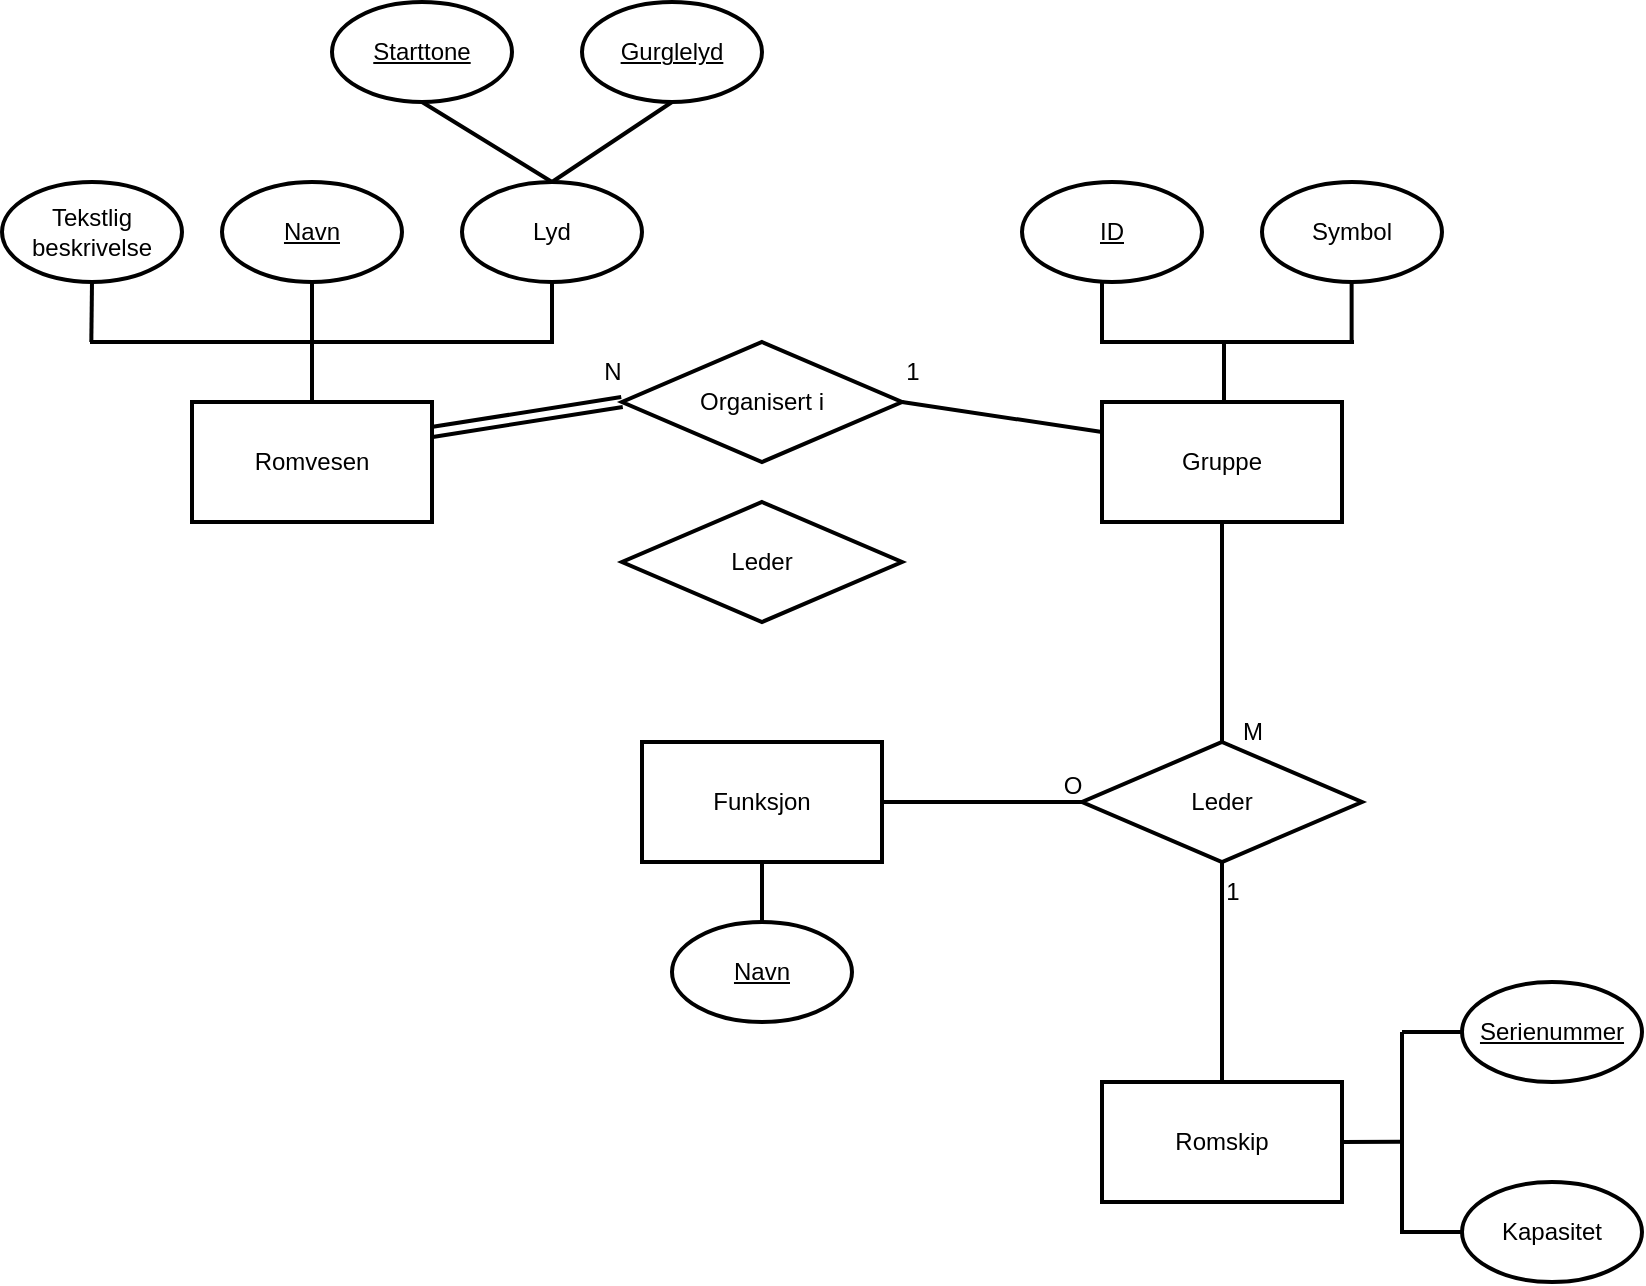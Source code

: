<mxfile version="28.2.5">
  <diagram name="Page-1" id="pCYgH-z7AoQW0i-3GYdn">
    <mxGraphModel dx="1158" dy="782" grid="1" gridSize="10" guides="1" tooltips="1" connect="1" arrows="1" fold="1" page="1" pageScale="1" pageWidth="1169" pageHeight="827" background="light-dark(#FFFFFF,#FFFFFF)" math="0" shadow="0">
      <root>
        <mxCell id="0" />
        <mxCell id="1" parent="0" />
        <mxCell id="zbERB-9Pa8jt719Uoa9Z-1" value="&lt;span style=&quot;color: light-dark(rgb(0, 0, 0), rgb(0, 0, 0));&quot;&gt;Romvesen&lt;/span&gt;" style="rounded=0;whiteSpace=wrap;html=1;fillColor=none;strokeColor=light-dark(#000000,#000000);strokeWidth=2;fillStyle=auto;gradientColor=none;gradientDirection=north;" parent="1" vertex="1">
          <mxGeometry x="105" y="270" width="120" height="60" as="geometry" />
        </mxCell>
        <mxCell id="zbERB-9Pa8jt719Uoa9Z-2" value="&lt;span style=&quot;color: light-dark(rgb(0, 0, 0), rgb(0, 0, 0));&quot;&gt;Gruppe&lt;/span&gt;" style="rounded=0;whiteSpace=wrap;html=1;fillColor=none;strokeColor=light-dark(#000000,#000000);strokeWidth=2;fillStyle=auto;gradientColor=none;gradientDirection=north;" parent="1" vertex="1">
          <mxGeometry x="560" y="270" width="120" height="60" as="geometry" />
        </mxCell>
        <mxCell id="zbERB-9Pa8jt719Uoa9Z-3" value="&lt;span style=&quot;caret-color: rgb(0, 0, 0); color: light-dark(rgb(0, 0, 0), rgb(0, 0, 0));&quot;&gt;Lyd&lt;/span&gt;" style="ellipse;whiteSpace=wrap;html=1;rounded=0;fillStyle=auto;strokeColor=light-dark(#000000,#000000);strokeWidth=2;align=center;verticalAlign=middle;fontFamily=Helvetica;fontSize=12;fontColor=default;fillColor=none;gradientColor=none;gradientDirection=north;" parent="1" vertex="1">
          <mxGeometry x="240" y="160" width="90" height="50" as="geometry" />
        </mxCell>
        <mxCell id="zbERB-9Pa8jt719Uoa9Z-4" value="&lt;font&gt;&lt;span style=&quot;caret-color: rgb(237, 237, 237); color: light-dark(rgb(0, 0, 0), rgb(0, 0, 0));&quot;&gt;&lt;u&gt;Navn&lt;/u&gt;&lt;/span&gt;&lt;/font&gt;" style="ellipse;whiteSpace=wrap;html=1;rounded=0;fillStyle=auto;strokeColor=light-dark(#000000,#000000);strokeWidth=2;align=center;verticalAlign=middle;fontFamily=Helvetica;fontSize=12;fontColor=default;fillColor=none;gradientColor=none;gradientDirection=north;" parent="1" vertex="1">
          <mxGeometry x="120" y="160" width="90" height="50" as="geometry" />
        </mxCell>
        <mxCell id="zbERB-9Pa8jt719Uoa9Z-5" value="&lt;span style=&quot;color: light-dark(rgb(0, 0, 0), rgb(0, 0, 0));&quot;&gt;&lt;u&gt;Starttone&lt;/u&gt;&lt;/span&gt;" style="ellipse;whiteSpace=wrap;html=1;rounded=0;fillStyle=auto;strokeColor=light-dark(#000000,#000000);strokeWidth=2;align=center;verticalAlign=middle;fontFamily=Helvetica;fontSize=12;fontColor=default;fillColor=none;gradientColor=none;gradientDirection=north;" parent="1" vertex="1">
          <mxGeometry x="175" y="70" width="90" height="50" as="geometry" />
        </mxCell>
        <mxCell id="zbERB-9Pa8jt719Uoa9Z-6" value="&lt;span style=&quot;color: light-dark(rgb(0, 0, 0), rgb(0, 0, 0));&quot;&gt;&lt;u&gt;Gurglelyd&lt;/u&gt;&lt;/span&gt;" style="ellipse;whiteSpace=wrap;html=1;rounded=0;fillStyle=auto;strokeColor=light-dark(#000000,#000000);strokeWidth=2;align=center;verticalAlign=middle;fontFamily=Helvetica;fontSize=12;fontColor=default;fillColor=none;gradientColor=none;gradientDirection=north;" parent="1" vertex="1">
          <mxGeometry x="300" y="70" width="90" height="50" as="geometry" />
        </mxCell>
        <mxCell id="zbERB-9Pa8jt719Uoa9Z-7" value="" style="endArrow=none;html=1;rounded=0;fontFamily=Helvetica;fontSize=12;fontColor=default;strokeColor=light-dark(#000000,#000000);entryX=0.5;entryY=0;entryDx=0;entryDy=0;strokeWidth=2;" parent="1" target="zbERB-9Pa8jt719Uoa9Z-1" edge="1">
          <mxGeometry width="50" height="50" relative="1" as="geometry">
            <mxPoint x="165" y="240" as="sourcePoint" />
            <mxPoint x="650" y="370" as="targetPoint" />
          </mxGeometry>
        </mxCell>
        <mxCell id="zbERB-9Pa8jt719Uoa9Z-9" value="" style="endArrow=none;html=1;rounded=0;fontFamily=Helvetica;fontSize=12;fontColor=default;strokeColor=light-dark(#000000,#000000);strokeWidth=2;" parent="1" edge="1">
          <mxGeometry width="50" height="50" relative="1" as="geometry">
            <mxPoint x="54" y="240" as="sourcePoint" />
            <mxPoint x="286" y="240" as="targetPoint" />
          </mxGeometry>
        </mxCell>
        <mxCell id="zbERB-9Pa8jt719Uoa9Z-10" value="" style="endArrow=none;html=1;rounded=0;fontFamily=Helvetica;fontSize=12;fontColor=default;strokeColor=light-dark(#000000,#000000);entryX=0.5;entryY=1;entryDx=0;entryDy=0;strokeWidth=2;" parent="1" target="zbERB-9Pa8jt719Uoa9Z-4" edge="1">
          <mxGeometry width="50" height="50" relative="1" as="geometry">
            <mxPoint x="165" y="240" as="sourcePoint" />
            <mxPoint x="130" y="250" as="targetPoint" />
          </mxGeometry>
        </mxCell>
        <mxCell id="zbERB-9Pa8jt719Uoa9Z-11" value="" style="endArrow=none;html=1;rounded=0;fontFamily=Helvetica;fontSize=12;fontColor=default;strokeColor=light-dark(#000000,#000000);entryX=0.5;entryY=1;entryDx=0;entryDy=0;strokeWidth=2;" parent="1" target="zbERB-9Pa8jt719Uoa9Z-3" edge="1">
          <mxGeometry width="50" height="50" relative="1" as="geometry">
            <mxPoint x="285" y="240" as="sourcePoint" />
            <mxPoint x="280" y="210" as="targetPoint" />
          </mxGeometry>
        </mxCell>
        <mxCell id="zbERB-9Pa8jt719Uoa9Z-12" value="" style="endArrow=none;html=1;rounded=0;fontFamily=Helvetica;fontSize=12;fontColor=default;strokeColor=light-dark(#000000,#000000);entryX=0.5;entryY=1;entryDx=0;entryDy=0;strokeWidth=2;exitX=0.5;exitY=0;exitDx=0;exitDy=0;" parent="1" source="zbERB-9Pa8jt719Uoa9Z-3" target="zbERB-9Pa8jt719Uoa9Z-5" edge="1">
          <mxGeometry width="50" height="50" relative="1" as="geometry">
            <mxPoint x="260" y="160" as="sourcePoint" />
            <mxPoint x="260" y="130" as="targetPoint" />
          </mxGeometry>
        </mxCell>
        <mxCell id="zbERB-9Pa8jt719Uoa9Z-13" value="" style="endArrow=none;html=1;rounded=0;fontFamily=Helvetica;fontSize=12;fontColor=default;strokeColor=light-dark(#000000,#000000);entryX=0.5;entryY=1;entryDx=0;entryDy=0;strokeWidth=2;exitX=0.5;exitY=0;exitDx=0;exitDy=0;" parent="1" source="zbERB-9Pa8jt719Uoa9Z-3" target="zbERB-9Pa8jt719Uoa9Z-6" edge="1">
          <mxGeometry width="50" height="50" relative="1" as="geometry">
            <mxPoint x="300" y="160" as="sourcePoint" />
            <mxPoint x="300" y="130" as="targetPoint" />
          </mxGeometry>
        </mxCell>
        <mxCell id="zbERB-9Pa8jt719Uoa9Z-14" value="&lt;font&gt;&lt;span style=&quot;caret-color: rgb(237, 237, 237); color: light-dark(rgb(0, 0, 0), rgb(0, 0, 0));&quot;&gt;Tekstlig&lt;/span&gt;&lt;/font&gt;&lt;div&gt;&lt;font&gt;&lt;span style=&quot;caret-color: rgb(237, 237, 237); color: light-dark(rgb(0, 0, 0), rgb(0, 0, 0));&quot;&gt;beskrivelse&lt;/span&gt;&lt;/font&gt;&lt;/div&gt;" style="ellipse;whiteSpace=wrap;html=1;rounded=0;fillStyle=auto;strokeColor=light-dark(#000000,#000000);strokeWidth=2;align=center;verticalAlign=middle;fontFamily=Helvetica;fontSize=12;fontColor=default;fillColor=none;gradientColor=none;gradientDirection=north;" parent="1" vertex="1">
          <mxGeometry x="10" y="160" width="90" height="50" as="geometry" />
        </mxCell>
        <mxCell id="zbERB-9Pa8jt719Uoa9Z-15" value="" style="endArrow=none;html=1;rounded=0;fontFamily=Helvetica;fontSize=12;fontColor=default;strokeColor=light-dark(#000000,#000000);entryX=0.5;entryY=1;entryDx=0;entryDy=0;strokeWidth=2;" parent="1" target="zbERB-9Pa8jt719Uoa9Z-14" edge="1">
          <mxGeometry width="50" height="50" relative="1" as="geometry">
            <mxPoint x="54.66" y="240" as="sourcePoint" />
            <mxPoint x="54.66" y="210" as="targetPoint" />
          </mxGeometry>
        </mxCell>
        <mxCell id="zbERB-9Pa8jt719Uoa9Z-16" value="&lt;span style=&quot;color: light-dark(rgb(0, 0, 0), rgb(0, 0, 0));&quot;&gt;Organisert i&lt;/span&gt;" style="rhombus;whiteSpace=wrap;html=1;rounded=0;fillStyle=auto;strokeColor=light-dark(#000000,#000000);strokeWidth=2;align=center;verticalAlign=middle;fontFamily=Helvetica;fontSize=12;fontColor=default;labelBackgroundColor=none;fillColor=none;gradientColor=none;gradientDirection=north;" parent="1" vertex="1">
          <mxGeometry x="320" y="240" width="140" height="60" as="geometry" />
        </mxCell>
        <mxCell id="zbERB-9Pa8jt719Uoa9Z-18" value="" style="endArrow=none;html=1;rounded=0;fontFamily=Helvetica;fontSize=12;fontColor=default;strokeColor=light-dark(#000000,#000000);strokeWidth=2;exitX=1;exitY=0.5;exitDx=0;exitDy=0;entryX=0;entryY=0.25;entryDx=0;entryDy=0;" parent="1" source="zbERB-9Pa8jt719Uoa9Z-16" target="zbERB-9Pa8jt719Uoa9Z-2" edge="1">
          <mxGeometry width="50" height="50" relative="1" as="geometry">
            <mxPoint x="450" y="290" as="sourcePoint" />
            <mxPoint x="555" y="290" as="targetPoint" />
          </mxGeometry>
        </mxCell>
        <mxCell id="zbERB-9Pa8jt719Uoa9Z-19" value="&lt;font&gt;&lt;span style=&quot;caret-color: rgb(237, 237, 237); color: light-dark(rgb(0, 0, 0), rgb(0, 0, 0));&quot;&gt;&lt;u&gt;ID&lt;/u&gt;&lt;/span&gt;&lt;/font&gt;" style="ellipse;whiteSpace=wrap;html=1;rounded=0;fillStyle=auto;strokeColor=light-dark(#000000,#000000);strokeWidth=2;align=center;verticalAlign=middle;fontFamily=Helvetica;fontSize=12;fontColor=default;fillColor=none;gradientColor=none;gradientDirection=north;" parent="1" vertex="1">
          <mxGeometry x="520" y="160" width="90" height="50" as="geometry" />
        </mxCell>
        <mxCell id="zbERB-9Pa8jt719Uoa9Z-20" value="&lt;font&gt;&lt;span style=&quot;caret-color: rgb(237, 237, 237); color: light-dark(rgb(0, 0, 0), rgb(0, 0, 0));&quot;&gt;Symbol&lt;/span&gt;&lt;/font&gt;" style="ellipse;whiteSpace=wrap;html=1;rounded=0;fillStyle=auto;strokeColor=light-dark(#000000,#000000);strokeWidth=2;align=center;verticalAlign=middle;fontFamily=Helvetica;fontSize=12;fontColor=default;fillColor=none;gradientColor=none;gradientDirection=north;" parent="1" vertex="1">
          <mxGeometry x="640" y="160" width="90" height="50" as="geometry" />
        </mxCell>
        <mxCell id="zbERB-9Pa8jt719Uoa9Z-21" value="" style="endArrow=none;html=1;rounded=0;fontFamily=Helvetica;fontSize=12;fontColor=default;strokeColor=light-dark(#000000,#000000);entryX=0.5;entryY=0;entryDx=0;entryDy=0;strokeWidth=2;" parent="1" edge="1">
          <mxGeometry width="50" height="50" relative="1" as="geometry">
            <mxPoint x="621" y="240" as="sourcePoint" />
            <mxPoint x="621" y="270" as="targetPoint" />
          </mxGeometry>
        </mxCell>
        <mxCell id="zbERB-9Pa8jt719Uoa9Z-22" value="" style="endArrow=none;html=1;rounded=0;fontFamily=Helvetica;fontSize=12;fontColor=default;strokeColor=light-dark(#000000,#000000);strokeWidth=2;" parent="1" edge="1">
          <mxGeometry width="50" height="50" relative="1" as="geometry">
            <mxPoint x="559" y="240" as="sourcePoint" />
            <mxPoint x="686" y="240" as="targetPoint" />
          </mxGeometry>
        </mxCell>
        <mxCell id="zbERB-9Pa8jt719Uoa9Z-23" value="" style="endArrow=none;html=1;rounded=0;fontFamily=Helvetica;fontSize=12;fontColor=default;strokeColor=light-dark(#000000,#000000);entryX=0.5;entryY=0;entryDx=0;entryDy=0;strokeWidth=2;" parent="1" edge="1">
          <mxGeometry width="50" height="50" relative="1" as="geometry">
            <mxPoint x="684.81" y="210" as="sourcePoint" />
            <mxPoint x="684.81" y="240" as="targetPoint" />
          </mxGeometry>
        </mxCell>
        <mxCell id="zbERB-9Pa8jt719Uoa9Z-24" value="" style="endArrow=none;html=1;rounded=0;fontFamily=Helvetica;fontSize=12;fontColor=default;strokeColor=light-dark(#000000,#000000);entryX=0.5;entryY=0;entryDx=0;entryDy=0;strokeWidth=2;" parent="1" edge="1">
          <mxGeometry width="50" height="50" relative="1" as="geometry">
            <mxPoint x="560" y="210" as="sourcePoint" />
            <mxPoint x="560" y="240" as="targetPoint" />
          </mxGeometry>
        </mxCell>
        <mxCell id="zbERB-9Pa8jt719Uoa9Z-25" value="N" style="text;html=1;align=center;verticalAlign=middle;resizable=0;points=[];autosize=1;strokeColor=none;fillColor=none;fontFamily=Helvetica;fontSize=12;fontColor=light-dark(#000000,#000000);labelBackgroundColor=none;" parent="1" vertex="1">
          <mxGeometry x="300" y="240" width="30" height="30" as="geometry" />
        </mxCell>
        <mxCell id="zbERB-9Pa8jt719Uoa9Z-27" value="1" style="text;html=1;align=center;verticalAlign=middle;resizable=0;points=[];autosize=1;strokeColor=none;fillColor=none;fontFamily=Helvetica;fontSize=12;fontColor=light-dark(#000000,#000000);labelBackgroundColor=none;" parent="1" vertex="1">
          <mxGeometry x="450" y="240" width="30" height="30" as="geometry" />
        </mxCell>
        <mxCell id="zbERB-9Pa8jt719Uoa9Z-28" value="" style="shape=link;html=1;rounded=0;strokeColor=light-dark(#000000,#000000);strokeWidth=2;align=center;verticalAlign=middle;fontFamily=Helvetica;fontSize=12;fontColor=light-dark(#000000,#000000);labelBackgroundColor=none;autosize=1;resizable=0;endArrow=none;entryX=0;entryY=0.5;entryDx=0;entryDy=0;exitX=1;exitY=0.25;exitDx=0;exitDy=0;" parent="1" edge="1" target="zbERB-9Pa8jt719Uoa9Z-16" source="zbERB-9Pa8jt719Uoa9Z-1">
          <mxGeometry width="100" relative="1" as="geometry">
            <mxPoint x="225" y="299.6" as="sourcePoint" />
            <mxPoint x="325" y="299.6" as="targetPoint" />
          </mxGeometry>
        </mxCell>
        <mxCell id="9Fz5FpGu6uilgyLrG5dk-4" value="&lt;span style=&quot;color: light-dark(rgb(0, 0, 0), rgb(0, 0, 0));&quot;&gt;Leder&lt;/span&gt;" style="rhombus;whiteSpace=wrap;html=1;rounded=0;fillStyle=auto;strokeColor=light-dark(#000000,#000000);strokeWidth=2;align=center;verticalAlign=middle;fontFamily=Helvetica;fontSize=12;fontColor=default;labelBackgroundColor=none;fillColor=none;gradientColor=none;gradientDirection=north;" vertex="1" parent="1">
          <mxGeometry x="320" y="320" width="140" height="60" as="geometry" />
        </mxCell>
        <mxCell id="9Fz5FpGu6uilgyLrG5dk-5" value="&lt;span style=&quot;color: light-dark(rgb(0, 0, 0), rgb(0, 0, 0));&quot;&gt;Leder&lt;/span&gt;" style="rhombus;whiteSpace=wrap;html=1;rounded=0;fillStyle=auto;strokeColor=light-dark(#000000,#000000);strokeWidth=2;align=center;verticalAlign=middle;fontFamily=Helvetica;fontSize=12;fontColor=default;labelBackgroundColor=none;fillColor=none;gradientColor=none;gradientDirection=north;" vertex="1" parent="1">
          <mxGeometry x="550" y="440" width="140" height="60" as="geometry" />
        </mxCell>
        <mxCell id="9Fz5FpGu6uilgyLrG5dk-13" style="edgeStyle=none;shape=connector;rounded=0;orthogonalLoop=1;jettySize=auto;html=1;exitX=1;exitY=0.5;exitDx=0;exitDy=0;strokeColor=light-dark(#000000,#000000);strokeWidth=2;align=center;verticalAlign=middle;fontFamily=Helvetica;fontSize=12;fontColor=light-dark(#000000,#000000);labelBackgroundColor=none;autosize=1;resizable=0;endArrow=none;" edge="1" parent="1" source="9Fz5FpGu6uilgyLrG5dk-6">
          <mxGeometry relative="1" as="geometry">
            <mxPoint x="710" y="639.905" as="targetPoint" />
          </mxGeometry>
        </mxCell>
        <mxCell id="9Fz5FpGu6uilgyLrG5dk-6" value="&lt;span style=&quot;color: light-dark(rgb(0, 0, 0), rgb(0, 0, 0));&quot;&gt;Romskip&lt;/span&gt;" style="rounded=0;whiteSpace=wrap;html=1;fillColor=none;strokeColor=light-dark(#000000,#000000);strokeWidth=2;fillStyle=auto;gradientColor=none;gradientDirection=north;" vertex="1" parent="1">
          <mxGeometry x="560" y="610" width="120" height="60" as="geometry" />
        </mxCell>
        <mxCell id="9Fz5FpGu6uilgyLrG5dk-10" value="" style="edgeStyle=none;shape=connector;rounded=0;orthogonalLoop=1;jettySize=auto;html=1;strokeColor=light-dark(#000000,#000000);strokeWidth=2;align=center;verticalAlign=middle;fontFamily=Helvetica;fontSize=12;fontColor=light-dark(#000000,#000000);labelBackgroundColor=none;autosize=1;resizable=0;endArrow=none;" edge="1" parent="1" source="9Fz5FpGu6uilgyLrG5dk-7" target="9Fz5FpGu6uilgyLrG5dk-8">
          <mxGeometry relative="1" as="geometry" />
        </mxCell>
        <mxCell id="9Fz5FpGu6uilgyLrG5dk-7" value="&lt;span style=&quot;color: light-dark(rgb(0, 0, 0), rgb(0, 0, 0));&quot;&gt;Funksjon&lt;/span&gt;" style="rounded=0;whiteSpace=wrap;html=1;fillColor=none;strokeColor=light-dark(#000000,#000000);strokeWidth=2;fillStyle=auto;gradientColor=none;gradientDirection=north;" vertex="1" parent="1">
          <mxGeometry x="330" y="440" width="120" height="60" as="geometry" />
        </mxCell>
        <mxCell id="9Fz5FpGu6uilgyLrG5dk-8" value="&lt;font&gt;&lt;span style=&quot;caret-color: rgb(237, 237, 237); color: light-dark(rgb(0, 0, 0), rgb(0, 0, 0));&quot;&gt;&lt;u&gt;Navn&lt;/u&gt;&lt;/span&gt;&lt;/font&gt;" style="ellipse;whiteSpace=wrap;html=1;rounded=0;fillStyle=auto;strokeColor=light-dark(#000000,#000000);strokeWidth=2;align=center;verticalAlign=middle;fontFamily=Helvetica;fontSize=12;fontColor=default;fillColor=none;gradientColor=none;gradientDirection=north;" vertex="1" parent="1">
          <mxGeometry x="345" y="530" width="90" height="50" as="geometry" />
        </mxCell>
        <mxCell id="9Fz5FpGu6uilgyLrG5dk-11" value="&lt;font&gt;&lt;span style=&quot;caret-color: rgb(237, 237, 237); color: light-dark(rgb(0, 0, 0), rgb(0, 0, 0));&quot;&gt;&lt;u&gt;Serienummer&lt;/u&gt;&lt;/span&gt;&lt;/font&gt;" style="ellipse;whiteSpace=wrap;html=1;rounded=0;fillStyle=auto;strokeColor=light-dark(#000000,#000000);strokeWidth=2;align=center;verticalAlign=middle;fontFamily=Helvetica;fontSize=12;fontColor=default;fillColor=none;gradientColor=none;gradientDirection=north;" vertex="1" parent="1">
          <mxGeometry x="740" y="560" width="90" height="50" as="geometry" />
        </mxCell>
        <mxCell id="9Fz5FpGu6uilgyLrG5dk-12" value="&lt;font&gt;&lt;span style=&quot;caret-color: rgb(237, 237, 237); color: light-dark(rgb(0, 0, 0), rgb(0, 0, 0));&quot;&gt;Kapasitet&lt;/span&gt;&lt;/font&gt;" style="ellipse;whiteSpace=wrap;html=1;rounded=0;fillStyle=auto;strokeColor=light-dark(#000000,#000000);strokeWidth=2;align=center;verticalAlign=middle;fontFamily=Helvetica;fontSize=12;fontColor=default;fillColor=none;gradientColor=none;gradientDirection=north;" vertex="1" parent="1">
          <mxGeometry x="740" y="660" width="90" height="50" as="geometry" />
        </mxCell>
        <mxCell id="9Fz5FpGu6uilgyLrG5dk-14" value="" style="edgeStyle=none;shape=connector;rounded=0;orthogonalLoop=1;jettySize=auto;html=1;strokeColor=light-dark(#000000,#000000);strokeWidth=2;align=center;verticalAlign=middle;fontFamily=Helvetica;fontSize=12;fontColor=light-dark(#000000,#000000);labelBackgroundColor=none;autosize=1;resizable=0;endArrow=none;" edge="1" parent="1">
          <mxGeometry relative="1" as="geometry">
            <mxPoint x="710" y="585" as="sourcePoint" />
            <mxPoint x="710" y="686" as="targetPoint" />
          </mxGeometry>
        </mxCell>
        <mxCell id="9Fz5FpGu6uilgyLrG5dk-15" value="" style="edgeStyle=none;shape=connector;rounded=0;orthogonalLoop=1;jettySize=auto;html=1;strokeColor=light-dark(#000000,#000000);strokeWidth=2;align=center;verticalAlign=middle;fontFamily=Helvetica;fontSize=12;fontColor=light-dark(#000000,#000000);labelBackgroundColor=none;autosize=1;resizable=0;endArrow=none;exitX=0;exitY=0.5;exitDx=0;exitDy=0;" edge="1" parent="1" source="9Fz5FpGu6uilgyLrG5dk-11">
          <mxGeometry relative="1" as="geometry">
            <mxPoint x="680" y="570" as="sourcePoint" />
            <mxPoint x="710" y="585" as="targetPoint" />
          </mxGeometry>
        </mxCell>
        <mxCell id="9Fz5FpGu6uilgyLrG5dk-16" value="" style="edgeStyle=none;shape=connector;rounded=0;orthogonalLoop=1;jettySize=auto;html=1;strokeColor=light-dark(#000000,#000000);strokeWidth=2;align=center;verticalAlign=middle;fontFamily=Helvetica;fontSize=12;fontColor=light-dark(#000000,#000000);labelBackgroundColor=none;autosize=1;resizable=0;endArrow=none;exitX=0;exitY=0.5;exitDx=0;exitDy=0;" edge="1" parent="1" source="9Fz5FpGu6uilgyLrG5dk-12">
          <mxGeometry relative="1" as="geometry">
            <mxPoint x="710" y="670" as="sourcePoint" />
            <mxPoint x="710" y="685" as="targetPoint" />
          </mxGeometry>
        </mxCell>
        <mxCell id="9Fz5FpGu6uilgyLrG5dk-17" value="" style="endArrow=none;html=1;rounded=0;fontFamily=Helvetica;fontSize=12;fontColor=default;strokeColor=light-dark(#000000,#000000);strokeWidth=2;exitX=0.5;exitY=1;exitDx=0;exitDy=0;entryX=0.5;entryY=0;entryDx=0;entryDy=0;" edge="1" parent="1" source="zbERB-9Pa8jt719Uoa9Z-2" target="9Fz5FpGu6uilgyLrG5dk-5">
          <mxGeometry width="50" height="50" relative="1" as="geometry">
            <mxPoint x="640" y="400" as="sourcePoint" />
            <mxPoint x="767" y="400" as="targetPoint" />
          </mxGeometry>
        </mxCell>
        <mxCell id="9Fz5FpGu6uilgyLrG5dk-18" value="" style="endArrow=none;html=1;rounded=0;fontFamily=Helvetica;fontSize=12;fontColor=default;strokeColor=light-dark(#000000,#000000);strokeWidth=2;exitX=0.5;exitY=1;exitDx=0;exitDy=0;entryX=0.5;entryY=0;entryDx=0;entryDy=0;" edge="1" parent="1" source="9Fz5FpGu6uilgyLrG5dk-5" target="9Fz5FpGu6uilgyLrG5dk-6">
          <mxGeometry width="50" height="50" relative="1" as="geometry">
            <mxPoint x="610" y="530" as="sourcePoint" />
            <mxPoint x="737" y="530" as="targetPoint" />
          </mxGeometry>
        </mxCell>
        <mxCell id="9Fz5FpGu6uilgyLrG5dk-19" value="" style="endArrow=none;html=1;rounded=0;fontFamily=Helvetica;fontSize=12;fontColor=default;strokeColor=light-dark(#000000,#000000);strokeWidth=2;exitX=1;exitY=0.5;exitDx=0;exitDy=0;entryX=0;entryY=0.5;entryDx=0;entryDy=0;" edge="1" parent="1" source="9Fz5FpGu6uilgyLrG5dk-7" target="9Fz5FpGu6uilgyLrG5dk-5">
          <mxGeometry width="50" height="50" relative="1" as="geometry">
            <mxPoint x="520" y="530" as="sourcePoint" />
            <mxPoint x="647" y="530" as="targetPoint" />
          </mxGeometry>
        </mxCell>
        <mxCell id="9Fz5FpGu6uilgyLrG5dk-20" value="1" style="text;html=1;align=center;verticalAlign=middle;resizable=0;points=[];autosize=1;strokeColor=none;fillColor=none;fontFamily=Helvetica;fontSize=12;fontColor=light-dark(#000000,#000000);labelBackgroundColor=none;" vertex="1" parent="1">
          <mxGeometry x="610" y="500" width="30" height="30" as="geometry" />
        </mxCell>
        <mxCell id="9Fz5FpGu6uilgyLrG5dk-21" value="M" style="text;html=1;align=center;verticalAlign=middle;resizable=0;points=[];autosize=1;strokeColor=none;fillColor=none;fontFamily=Helvetica;fontSize=12;fontColor=light-dark(#000000,#000000);labelBackgroundColor=none;" vertex="1" parent="1">
          <mxGeometry x="620" y="420" width="30" height="30" as="geometry" />
        </mxCell>
        <mxCell id="9Fz5FpGu6uilgyLrG5dk-22" value="O" style="text;html=1;align=center;verticalAlign=middle;resizable=0;points=[];autosize=1;strokeColor=none;fillColor=none;fontFamily=Helvetica;fontSize=12;fontColor=light-dark(#000000,#000000);labelBackgroundColor=none;" vertex="1" parent="1">
          <mxGeometry x="530" y="447" width="30" height="30" as="geometry" />
        </mxCell>
      </root>
    </mxGraphModel>
  </diagram>
</mxfile>
